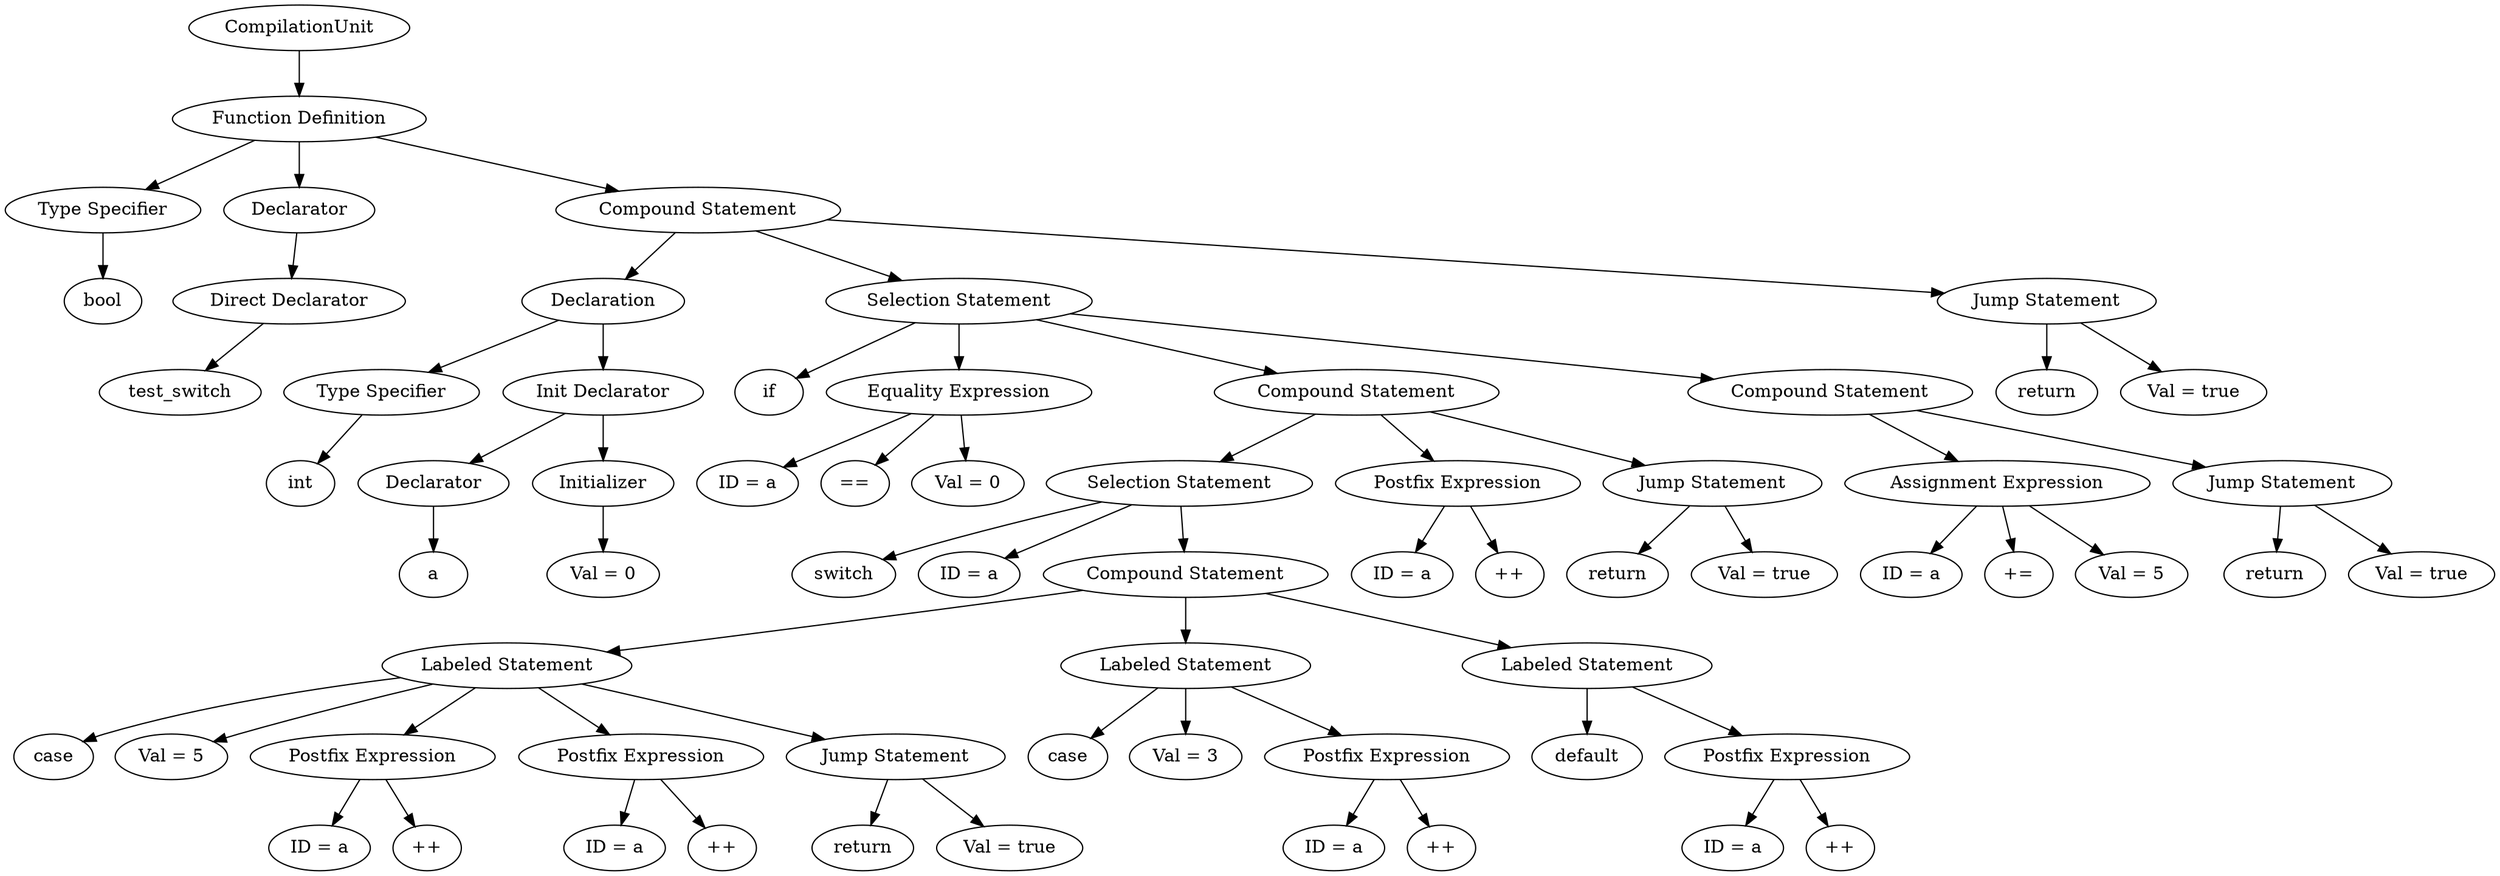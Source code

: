 digraph G {
		Q0[label="CompilationUnit"];
		Q0 -> Q1
		Q1[label="Function Definition"];
		Q1 -> Q2
		Q2[label="Type Specifier"];
		Q2 -> Q3
		Q3[label="bool"];
		Q1 -> Q4
		Q4[label="Declarator"];
		Q4 -> Q5
		Q5[label="Direct Declarator"];
		Q5 -> Q6
		Q6[label="test_switch"];
		Q1 -> Q7
		Q7[label="Compound Statement"];
		Q7 -> Q8
		Q8[label="Declaration"];
		Q8 -> Q9
		Q9[label="Type Specifier"];
		Q9 -> Q10
		Q10[label="int"];
		Q8 -> Q11
		Q11[label="Init Declarator"];
		Q11 -> Q12
		Q12[label="Declarator"];
		Q12 -> Q13
		Q13[label="a"];
		Q11 -> Q14
		Q14[label="Initializer"];
		Q14 -> Q15
		Q15[label="Val = 0"];
		Q7 -> Q16
		Q16[label="Selection Statement"];
		Q16 -> Q17
		Q17[label="if"];
		Q16 -> Q18
		Q18[label="Equality Expression"];
		Q18 -> Q19
		Q19[label="ID = a"];
		Q18 -> Q20
		Q20[label="=="];
		Q18 -> Q21
		Q21[label="Val = 0"];
		Q16 -> Q22
		Q22[label="Compound Statement"];
		Q22 -> Q23
		Q23[label="Selection Statement"];
		Q23 -> Q24
		Q24[label="switch"];
		Q23 -> Q25
		Q25[label="ID = a"];
		Q23 -> Q26
		Q26[label="Compound Statement"];
		Q26 -> Q27
		Q27[label="Labeled Statement"];
		Q27 -> Q28
		Q28[label="case"];
		Q27 -> Q29
		Q29[label="Val = 5"];
		Q27 -> Q30
		Q30[label="Postfix Expression"];
		Q30 -> Q31
		Q31[label="ID = a"];
		Q30 -> Q32
		Q32[label="++"];
		Q27 -> Q33
		Q33[label="Postfix Expression"];
		Q33 -> Q34
		Q34[label="ID = a"];
		Q33 -> Q35
		Q35[label="++"];
		Q27 -> Q36
		Q36[label="Jump Statement"];
		Q36 -> Q37
		Q37[label="return"];
		Q36 -> Q38
		Q38[label="Val = true"];
		Q26 -> Q39
		Q39[label="Labeled Statement"];
		Q39 -> Q40
		Q40[label="case"];
		Q39 -> Q41
		Q41[label="Val = 3"];
		Q39 -> Q42
		Q42[label="Postfix Expression"];
		Q42 -> Q43
		Q43[label="ID = a"];
		Q42 -> Q44
		Q44[label="++"];
		Q26 -> Q45
		Q45[label="Labeled Statement"];
		Q45 -> Q46
		Q46[label="default"];
		Q45 -> Q47
		Q47[label="Postfix Expression"];
		Q47 -> Q48
		Q48[label="ID = a"];
		Q47 -> Q49
		Q49[label="++"];
		Q22 -> Q50
		Q50[label="Postfix Expression"];
		Q50 -> Q51
		Q51[label="ID = a"];
		Q50 -> Q52
		Q52[label="++"];
		Q22 -> Q53
		Q53[label="Jump Statement"];
		Q53 -> Q54
		Q54[label="return"];
		Q53 -> Q55
		Q55[label="Val = true"];
		Q16 -> Q56
		Q56[label="Compound Statement"];
		Q56 -> Q57
		Q57[label="Assignment Expression"];
		Q57 -> Q58
		Q58[label="ID = a"];
		Q57 -> Q59
		Q59[label="+="];
		Q57 -> Q60
		Q60[label="Val = 5"];
		Q56 -> Q61
		Q61[label="Jump Statement"];
		Q61 -> Q62
		Q62[label="return"];
		Q61 -> Q63
		Q63[label="Val = true"];
		Q7 -> Q64
		Q64[label="Jump Statement"];
		Q64 -> Q65
		Q65[label="return"];
		Q64 -> Q66
		Q66[label="Val = true"];
		
}